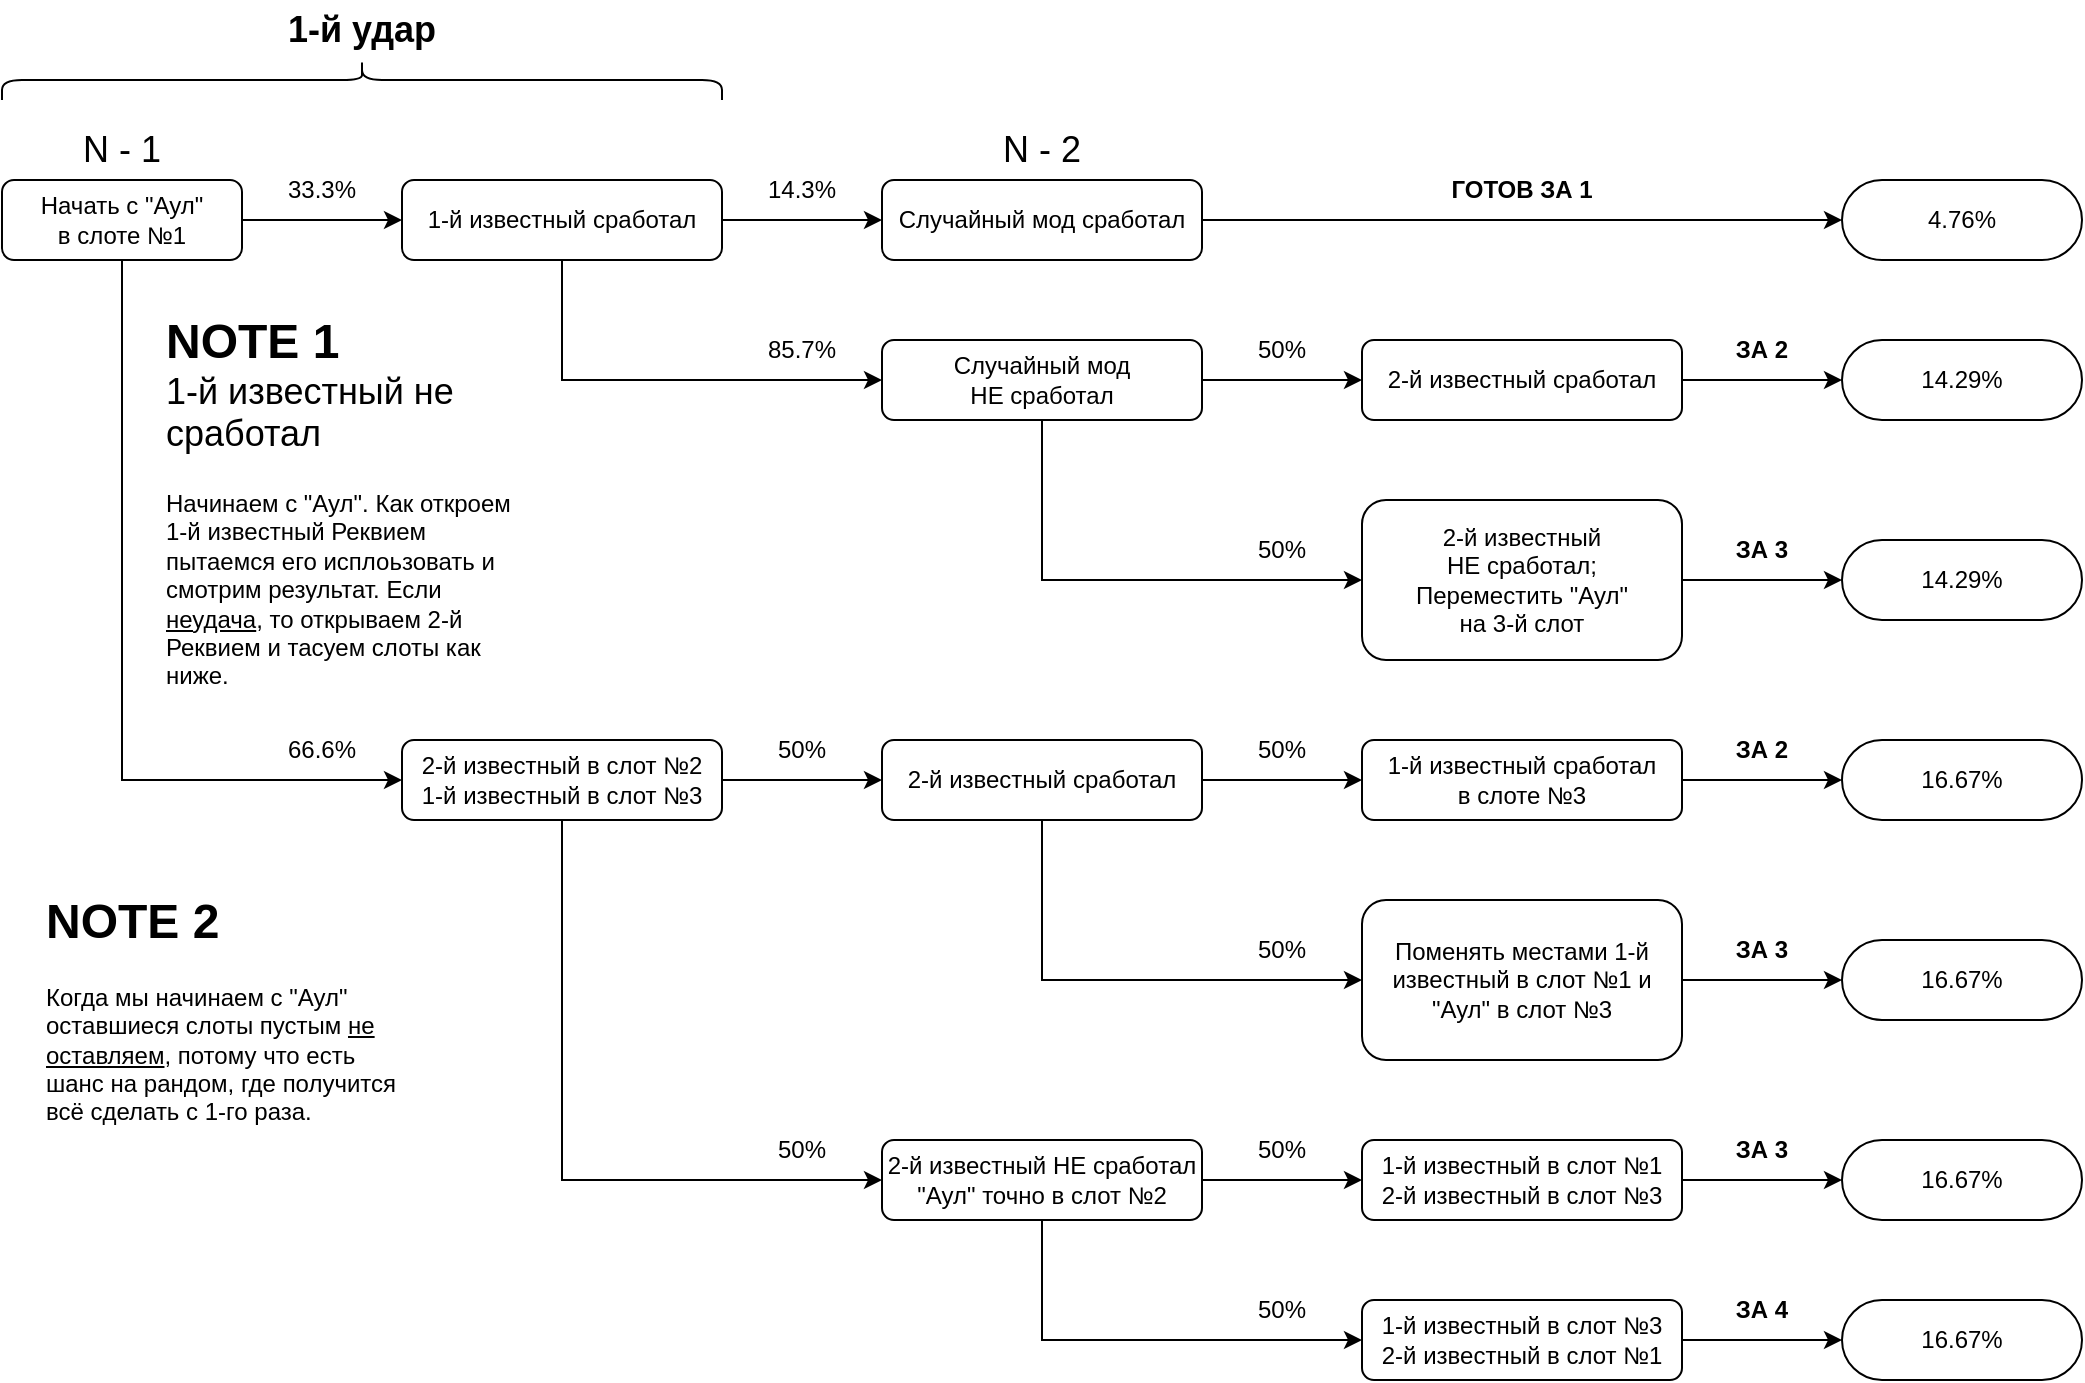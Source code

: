 <mxfile version="26.2.3">
  <diagram name="Страница — 1" id="rTsru66jcaErksvdFoFt">
    <mxGraphModel dx="1428" dy="1938" grid="1" gridSize="10" guides="1" tooltips="1" connect="1" arrows="1" fold="1" page="1" pageScale="1" pageWidth="827" pageHeight="1169" math="0" shadow="0">
      <root>
        <mxCell id="0" />
        <mxCell id="1" parent="0" />
        <mxCell id="97fda4tvgliUyuYsYdo3-4" style="edgeStyle=orthogonalEdgeStyle;rounded=0;orthogonalLoop=1;jettySize=auto;html=1;exitX=1;exitY=0.5;exitDx=0;exitDy=0;" parent="1" source="97fda4tvgliUyuYsYdo3-1" target="97fda4tvgliUyuYsYdo3-2" edge="1">
          <mxGeometry relative="1" as="geometry" />
        </mxCell>
        <mxCell id="uQOkkvbZhb9CwiOwtQ7e-18" style="edgeStyle=orthogonalEdgeStyle;rounded=0;orthogonalLoop=1;jettySize=auto;html=1;exitX=0.5;exitY=1;exitDx=0;exitDy=0;entryX=0;entryY=0.5;entryDx=0;entryDy=0;" edge="1" parent="1" source="97fda4tvgliUyuYsYdo3-1" target="uQOkkvbZhb9CwiOwtQ7e-17">
          <mxGeometry relative="1" as="geometry" />
        </mxCell>
        <mxCell id="97fda4tvgliUyuYsYdo3-1" value="&lt;div&gt;Начать с &quot;Аул&quot;&lt;/div&gt;&lt;div&gt;в слоте №1&lt;/div&gt;" style="rounded=1;whiteSpace=wrap;html=1;" parent="1" vertex="1">
          <mxGeometry x="40" y="40" width="120" height="40" as="geometry" />
        </mxCell>
        <mxCell id="97fda4tvgliUyuYsYdo3-6" style="edgeStyle=orthogonalEdgeStyle;rounded=0;orthogonalLoop=1;jettySize=auto;html=1;exitX=1;exitY=0.5;exitDx=0;exitDy=0;entryX=0;entryY=0.5;entryDx=0;entryDy=0;" parent="1" source="97fda4tvgliUyuYsYdo3-2" target="97fda4tvgliUyuYsYdo3-5" edge="1">
          <mxGeometry relative="1" as="geometry" />
        </mxCell>
        <mxCell id="uQOkkvbZhb9CwiOwtQ7e-4" style="edgeStyle=orthogonalEdgeStyle;rounded=0;orthogonalLoop=1;jettySize=auto;html=1;exitX=0.5;exitY=1;exitDx=0;exitDy=0;entryX=0;entryY=0.5;entryDx=0;entryDy=0;" edge="1" parent="1" source="97fda4tvgliUyuYsYdo3-2" target="uQOkkvbZhb9CwiOwtQ7e-2">
          <mxGeometry relative="1" as="geometry" />
        </mxCell>
        <mxCell id="97fda4tvgliUyuYsYdo3-2" value="&lt;div&gt;1-й известный сработал&lt;/div&gt;" style="rounded=1;whiteSpace=wrap;html=1;" parent="1" vertex="1">
          <mxGeometry x="240" y="40" width="160" height="40" as="geometry" />
        </mxCell>
        <mxCell id="97fda4tvgliUyuYsYdo3-8" style="edgeStyle=orthogonalEdgeStyle;rounded=0;orthogonalLoop=1;jettySize=auto;html=1;exitX=1;exitY=0.5;exitDx=0;exitDy=0;entryX=0;entryY=0.5;entryDx=0;entryDy=0;" parent="1" source="97fda4tvgliUyuYsYdo3-5" target="97fda4tvgliUyuYsYdo3-7" edge="1">
          <mxGeometry relative="1" as="geometry" />
        </mxCell>
        <mxCell id="97fda4tvgliUyuYsYdo3-5" value="&lt;div&gt;Случайный мод сработал&lt;/div&gt;" style="rounded=1;whiteSpace=wrap;html=1;" parent="1" vertex="1">
          <mxGeometry x="480" y="40" width="160" height="40" as="geometry" />
        </mxCell>
        <mxCell id="97fda4tvgliUyuYsYdo3-7" value="4.76%" style="rounded=1;whiteSpace=wrap;html=1;arcSize=50;" parent="1" vertex="1">
          <mxGeometry x="960" y="40" width="120" height="40" as="geometry" />
        </mxCell>
        <mxCell id="97fda4tvgliUyuYsYdo3-9" value="85.7%" style="text;html=1;align=center;verticalAlign=middle;whiteSpace=wrap;rounded=0;" parent="1" vertex="1">
          <mxGeometry x="400" y="110" width="80" height="30" as="geometry" />
        </mxCell>
        <mxCell id="97fda4tvgliUyuYsYdo3-10" value="33.3%" style="text;html=1;align=center;verticalAlign=middle;whiteSpace=wrap;rounded=0;" parent="1" vertex="1">
          <mxGeometry x="160" y="30" width="80" height="30" as="geometry" />
        </mxCell>
        <mxCell id="uQOkkvbZhb9CwiOwtQ7e-1" value="&lt;b&gt;ГОТОВ ЗА 1&lt;/b&gt;" style="text;html=1;align=center;verticalAlign=middle;whiteSpace=wrap;rounded=0;" vertex="1" parent="1">
          <mxGeometry x="640" y="30" width="320" height="30" as="geometry" />
        </mxCell>
        <mxCell id="uQOkkvbZhb9CwiOwtQ7e-7" style="edgeStyle=orthogonalEdgeStyle;rounded=0;orthogonalLoop=1;jettySize=auto;html=1;exitX=1;exitY=0.5;exitDx=0;exitDy=0;entryX=0;entryY=0.5;entryDx=0;entryDy=0;" edge="1" parent="1" source="uQOkkvbZhb9CwiOwtQ7e-2" target="uQOkkvbZhb9CwiOwtQ7e-6">
          <mxGeometry relative="1" as="geometry" />
        </mxCell>
        <mxCell id="uQOkkvbZhb9CwiOwtQ7e-13" style="edgeStyle=orthogonalEdgeStyle;rounded=0;orthogonalLoop=1;jettySize=auto;html=1;exitX=0.5;exitY=1;exitDx=0;exitDy=0;entryX=0;entryY=0.5;entryDx=0;entryDy=0;" edge="1" parent="1" source="uQOkkvbZhb9CwiOwtQ7e-2" target="uQOkkvbZhb9CwiOwtQ7e-10">
          <mxGeometry relative="1" as="geometry" />
        </mxCell>
        <mxCell id="uQOkkvbZhb9CwiOwtQ7e-2" value="&lt;div&gt;Случайный мод&lt;/div&gt;&lt;div&gt;НЕ сработал&lt;/div&gt;" style="rounded=1;whiteSpace=wrap;html=1;" vertex="1" parent="1">
          <mxGeometry x="480" y="120" width="160" height="40" as="geometry" />
        </mxCell>
        <mxCell id="uQOkkvbZhb9CwiOwtQ7e-5" value="14.3%" style="text;html=1;align=center;verticalAlign=middle;whiteSpace=wrap;rounded=0;" vertex="1" parent="1">
          <mxGeometry x="400" y="30" width="80" height="30" as="geometry" />
        </mxCell>
        <mxCell id="uQOkkvbZhb9CwiOwtQ7e-9" style="edgeStyle=orthogonalEdgeStyle;rounded=0;orthogonalLoop=1;jettySize=auto;html=1;exitX=1;exitY=0.5;exitDx=0;exitDy=0;entryX=0;entryY=0.5;entryDx=0;entryDy=0;" edge="1" parent="1" source="uQOkkvbZhb9CwiOwtQ7e-6" target="uQOkkvbZhb9CwiOwtQ7e-8">
          <mxGeometry relative="1" as="geometry" />
        </mxCell>
        <mxCell id="uQOkkvbZhb9CwiOwtQ7e-6" value="&lt;div&gt;2-й известный сработал&lt;/div&gt;" style="rounded=1;whiteSpace=wrap;html=1;" vertex="1" parent="1">
          <mxGeometry x="720" y="120" width="160" height="40" as="geometry" />
        </mxCell>
        <mxCell id="uQOkkvbZhb9CwiOwtQ7e-8" value="14.29%" style="rounded=1;whiteSpace=wrap;html=1;arcSize=50;" vertex="1" parent="1">
          <mxGeometry x="960" y="120" width="120" height="40" as="geometry" />
        </mxCell>
        <mxCell id="uQOkkvbZhb9CwiOwtQ7e-12" style="edgeStyle=orthogonalEdgeStyle;rounded=0;orthogonalLoop=1;jettySize=auto;html=1;exitX=1;exitY=0.5;exitDx=0;exitDy=0;entryX=0;entryY=0.5;entryDx=0;entryDy=0;" edge="1" parent="1" source="uQOkkvbZhb9CwiOwtQ7e-10" target="uQOkkvbZhb9CwiOwtQ7e-11">
          <mxGeometry relative="1" as="geometry" />
        </mxCell>
        <mxCell id="uQOkkvbZhb9CwiOwtQ7e-10" value="&lt;div&gt;2-й известный&lt;/div&gt;&lt;div&gt;НЕ сработал;&lt;/div&gt;&lt;div&gt;Переместить &quot;Аул&quot;&lt;/div&gt;&lt;div&gt;на 3-й слот&lt;/div&gt;" style="rounded=1;whiteSpace=wrap;html=1;" vertex="1" parent="1">
          <mxGeometry x="720" y="200" width="160" height="80" as="geometry" />
        </mxCell>
        <mxCell id="uQOkkvbZhb9CwiOwtQ7e-11" value="14.29%" style="rounded=1;whiteSpace=wrap;html=1;arcSize=50;" vertex="1" parent="1">
          <mxGeometry x="960" y="220" width="120" height="40" as="geometry" />
        </mxCell>
        <mxCell id="uQOkkvbZhb9CwiOwtQ7e-25" style="edgeStyle=orthogonalEdgeStyle;rounded=0;orthogonalLoop=1;jettySize=auto;html=1;exitX=1;exitY=0.5;exitDx=0;exitDy=0;entryX=0;entryY=0.5;entryDx=0;entryDy=0;" edge="1" parent="1" source="uQOkkvbZhb9CwiOwtQ7e-14" target="uQOkkvbZhb9CwiOwtQ7e-23">
          <mxGeometry relative="1" as="geometry" />
        </mxCell>
        <mxCell id="uQOkkvbZhb9CwiOwtQ7e-14" value="&lt;div&gt;1-й известный сработал&lt;/div&gt;&lt;div&gt;в слоте №3&lt;/div&gt;" style="rounded=1;whiteSpace=wrap;html=1;" vertex="1" parent="1">
          <mxGeometry x="720" y="320" width="160" height="40" as="geometry" />
        </mxCell>
        <mxCell id="uQOkkvbZhb9CwiOwtQ7e-20" style="edgeStyle=orthogonalEdgeStyle;rounded=0;orthogonalLoop=1;jettySize=auto;html=1;exitX=1;exitY=0.5;exitDx=0;exitDy=0;entryX=0;entryY=0.5;entryDx=0;entryDy=0;" edge="1" parent="1" source="uQOkkvbZhb9CwiOwtQ7e-16" target="uQOkkvbZhb9CwiOwtQ7e-14">
          <mxGeometry relative="1" as="geometry" />
        </mxCell>
        <mxCell id="uQOkkvbZhb9CwiOwtQ7e-22" style="edgeStyle=orthogonalEdgeStyle;rounded=0;orthogonalLoop=1;jettySize=auto;html=1;exitX=0.5;exitY=1;exitDx=0;exitDy=0;entryX=0;entryY=0.5;entryDx=0;entryDy=0;" edge="1" parent="1" source="uQOkkvbZhb9CwiOwtQ7e-16" target="uQOkkvbZhb9CwiOwtQ7e-21">
          <mxGeometry relative="1" as="geometry" />
        </mxCell>
        <mxCell id="uQOkkvbZhb9CwiOwtQ7e-16" value="&lt;div&gt;2-й известный сработал&lt;/div&gt;" style="rounded=1;whiteSpace=wrap;html=1;" vertex="1" parent="1">
          <mxGeometry x="480" y="320" width="160" height="40" as="geometry" />
        </mxCell>
        <mxCell id="uQOkkvbZhb9CwiOwtQ7e-19" style="edgeStyle=orthogonalEdgeStyle;rounded=0;orthogonalLoop=1;jettySize=auto;html=1;exitX=1;exitY=0.5;exitDx=0;exitDy=0;entryX=0;entryY=0.5;entryDx=0;entryDy=0;" edge="1" parent="1" source="uQOkkvbZhb9CwiOwtQ7e-17" target="uQOkkvbZhb9CwiOwtQ7e-16">
          <mxGeometry relative="1" as="geometry" />
        </mxCell>
        <mxCell id="uQOkkvbZhb9CwiOwtQ7e-34" style="edgeStyle=orthogonalEdgeStyle;rounded=0;orthogonalLoop=1;jettySize=auto;html=1;exitX=0.5;exitY=1;exitDx=0;exitDy=0;entryX=0;entryY=0.5;entryDx=0;entryDy=0;" edge="1" parent="1" source="uQOkkvbZhb9CwiOwtQ7e-17" target="uQOkkvbZhb9CwiOwtQ7e-29">
          <mxGeometry relative="1" as="geometry" />
        </mxCell>
        <mxCell id="uQOkkvbZhb9CwiOwtQ7e-17" value="&lt;div&gt;2-й известный в слот №2&lt;/div&gt;&lt;div&gt;&lt;div&gt;1-й известный в слот №3&lt;/div&gt;&lt;/div&gt;" style="rounded=1;whiteSpace=wrap;html=1;" vertex="1" parent="1">
          <mxGeometry x="240" y="320" width="160" height="40" as="geometry" />
        </mxCell>
        <mxCell id="uQOkkvbZhb9CwiOwtQ7e-26" style="edgeStyle=orthogonalEdgeStyle;rounded=0;orthogonalLoop=1;jettySize=auto;html=1;exitX=1;exitY=0.5;exitDx=0;exitDy=0;entryX=0;entryY=0.5;entryDx=0;entryDy=0;" edge="1" parent="1" source="uQOkkvbZhb9CwiOwtQ7e-21" target="uQOkkvbZhb9CwiOwtQ7e-24">
          <mxGeometry relative="1" as="geometry" />
        </mxCell>
        <mxCell id="uQOkkvbZhb9CwiOwtQ7e-21" value="&lt;div&gt;Поменять местами 1-й&lt;/div&gt;&lt;div&gt;известный в слот №1 и&lt;/div&gt;&lt;div&gt;&quot;Аул&quot; в слот №3&lt;/div&gt;" style="rounded=1;whiteSpace=wrap;html=1;" vertex="1" parent="1">
          <mxGeometry x="720" y="400" width="160" height="80" as="geometry" />
        </mxCell>
        <mxCell id="uQOkkvbZhb9CwiOwtQ7e-23" value="16.67%" style="rounded=1;whiteSpace=wrap;html=1;arcSize=50;" vertex="1" parent="1">
          <mxGeometry x="960" y="320" width="120" height="40" as="geometry" />
        </mxCell>
        <mxCell id="uQOkkvbZhb9CwiOwtQ7e-24" value="16.67%" style="rounded=1;whiteSpace=wrap;html=1;arcSize=50;" vertex="1" parent="1">
          <mxGeometry x="960" y="420" width="120" height="40" as="geometry" />
        </mxCell>
        <mxCell id="uQOkkvbZhb9CwiOwtQ7e-27" value="50%" style="text;html=1;align=center;verticalAlign=middle;whiteSpace=wrap;rounded=0;" vertex="1" parent="1">
          <mxGeometry x="400" y="310" width="80" height="30" as="geometry" />
        </mxCell>
        <mxCell id="uQOkkvbZhb9CwiOwtQ7e-35" style="edgeStyle=orthogonalEdgeStyle;rounded=0;orthogonalLoop=1;jettySize=auto;html=1;exitX=1;exitY=0.5;exitDx=0;exitDy=0;entryX=0;entryY=0.5;entryDx=0;entryDy=0;" edge="1" parent="1" source="uQOkkvbZhb9CwiOwtQ7e-29" target="uQOkkvbZhb9CwiOwtQ7e-30">
          <mxGeometry relative="1" as="geometry" />
        </mxCell>
        <mxCell id="uQOkkvbZhb9CwiOwtQ7e-36" style="edgeStyle=orthogonalEdgeStyle;rounded=0;orthogonalLoop=1;jettySize=auto;html=1;exitX=0.5;exitY=1;exitDx=0;exitDy=0;entryX=0;entryY=0.5;entryDx=0;entryDy=0;" edge="1" parent="1" source="uQOkkvbZhb9CwiOwtQ7e-29" target="uQOkkvbZhb9CwiOwtQ7e-31">
          <mxGeometry relative="1" as="geometry" />
        </mxCell>
        <mxCell id="uQOkkvbZhb9CwiOwtQ7e-29" value="&lt;div&gt;2-й известный НЕ сработал&lt;/div&gt;&lt;div&gt;&quot;Аул&quot; точно в слот №2&lt;/div&gt;" style="rounded=1;whiteSpace=wrap;html=1;" vertex="1" parent="1">
          <mxGeometry x="480" y="520" width="160" height="40" as="geometry" />
        </mxCell>
        <mxCell id="uQOkkvbZhb9CwiOwtQ7e-37" style="edgeStyle=orthogonalEdgeStyle;rounded=0;orthogonalLoop=1;jettySize=auto;html=1;exitX=1;exitY=0.5;exitDx=0;exitDy=0;entryX=0;entryY=0.5;entryDx=0;entryDy=0;" edge="1" parent="1" source="uQOkkvbZhb9CwiOwtQ7e-30" target="uQOkkvbZhb9CwiOwtQ7e-32">
          <mxGeometry relative="1" as="geometry" />
        </mxCell>
        <mxCell id="uQOkkvbZhb9CwiOwtQ7e-30" value="&lt;div&gt;1-й известный в слот №1&lt;/div&gt;&lt;div&gt;2-й известный в слот №3&lt;/div&gt;" style="rounded=1;whiteSpace=wrap;html=1;" vertex="1" parent="1">
          <mxGeometry x="720" y="520" width="160" height="40" as="geometry" />
        </mxCell>
        <mxCell id="uQOkkvbZhb9CwiOwtQ7e-38" style="edgeStyle=orthogonalEdgeStyle;rounded=0;orthogonalLoop=1;jettySize=auto;html=1;exitX=1;exitY=0.5;exitDx=0;exitDy=0;entryX=0;entryY=0.5;entryDx=0;entryDy=0;" edge="1" parent="1" source="uQOkkvbZhb9CwiOwtQ7e-31" target="uQOkkvbZhb9CwiOwtQ7e-33">
          <mxGeometry relative="1" as="geometry" />
        </mxCell>
        <mxCell id="uQOkkvbZhb9CwiOwtQ7e-31" value="&lt;div&gt;1-й известный в слот №3&lt;/div&gt;&lt;div&gt;2-й известный в слот №1&lt;/div&gt;" style="rounded=1;whiteSpace=wrap;html=1;" vertex="1" parent="1">
          <mxGeometry x="720" y="600" width="160" height="40" as="geometry" />
        </mxCell>
        <mxCell id="uQOkkvbZhb9CwiOwtQ7e-32" value="16.67%" style="rounded=1;whiteSpace=wrap;html=1;arcSize=50;" vertex="1" parent="1">
          <mxGeometry x="960" y="520" width="120" height="40" as="geometry" />
        </mxCell>
        <mxCell id="uQOkkvbZhb9CwiOwtQ7e-33" value="16.67%" style="rounded=1;whiteSpace=wrap;html=1;arcSize=50;" vertex="1" parent="1">
          <mxGeometry x="960" y="600" width="120" height="40" as="geometry" />
        </mxCell>
        <mxCell id="uQOkkvbZhb9CwiOwtQ7e-39" value="&lt;b&gt;ЗА 2&lt;/b&gt;" style="text;html=1;align=center;verticalAlign=middle;whiteSpace=wrap;rounded=0;" vertex="1" parent="1">
          <mxGeometry x="880" y="110" width="80" height="30" as="geometry" />
        </mxCell>
        <mxCell id="uQOkkvbZhb9CwiOwtQ7e-40" value="&lt;b&gt;ЗА 2&lt;/b&gt;" style="text;html=1;align=center;verticalAlign=middle;whiteSpace=wrap;rounded=0;" vertex="1" parent="1">
          <mxGeometry x="880" y="310" width="80" height="30" as="geometry" />
        </mxCell>
        <mxCell id="uQOkkvbZhb9CwiOwtQ7e-41" value="&lt;b&gt;ЗА 3&lt;/b&gt;" style="text;html=1;align=center;verticalAlign=middle;whiteSpace=wrap;rounded=0;" vertex="1" parent="1">
          <mxGeometry x="880" y="210" width="80" height="30" as="geometry" />
        </mxCell>
        <mxCell id="uQOkkvbZhb9CwiOwtQ7e-42" value="&lt;b&gt;ЗА 3&lt;/b&gt;" style="text;html=1;align=center;verticalAlign=middle;whiteSpace=wrap;rounded=0;" vertex="1" parent="1">
          <mxGeometry x="880" y="410" width="80" height="30" as="geometry" />
        </mxCell>
        <mxCell id="uQOkkvbZhb9CwiOwtQ7e-44" value="&lt;b&gt;ЗА 3&lt;/b&gt;" style="text;html=1;align=center;verticalAlign=middle;whiteSpace=wrap;rounded=0;" vertex="1" parent="1">
          <mxGeometry x="880" y="510" width="80" height="30" as="geometry" />
        </mxCell>
        <mxCell id="uQOkkvbZhb9CwiOwtQ7e-45" value="&lt;b&gt;ЗА 4&lt;/b&gt;" style="text;html=1;align=center;verticalAlign=middle;whiteSpace=wrap;rounded=0;" vertex="1" parent="1">
          <mxGeometry x="880" y="590" width="80" height="30" as="geometry" />
        </mxCell>
        <mxCell id="uQOkkvbZhb9CwiOwtQ7e-46" value="66.6%" style="text;html=1;align=center;verticalAlign=middle;whiteSpace=wrap;rounded=0;" vertex="1" parent="1">
          <mxGeometry x="160" y="310" width="80" height="30" as="geometry" />
        </mxCell>
        <mxCell id="uQOkkvbZhb9CwiOwtQ7e-47" value="50%" style="text;html=1;align=center;verticalAlign=middle;whiteSpace=wrap;rounded=0;" vertex="1" parent="1">
          <mxGeometry x="400" y="510" width="80" height="30" as="geometry" />
        </mxCell>
        <mxCell id="uQOkkvbZhb9CwiOwtQ7e-48" value="50%" style="text;html=1;align=center;verticalAlign=middle;whiteSpace=wrap;rounded=0;" vertex="1" parent="1">
          <mxGeometry x="640" y="310" width="80" height="30" as="geometry" />
        </mxCell>
        <mxCell id="uQOkkvbZhb9CwiOwtQ7e-50" value="50%" style="text;html=1;align=center;verticalAlign=middle;whiteSpace=wrap;rounded=0;" vertex="1" parent="1">
          <mxGeometry x="640" y="410" width="80" height="30" as="geometry" />
        </mxCell>
        <mxCell id="uQOkkvbZhb9CwiOwtQ7e-51" value="50%" style="text;html=1;align=center;verticalAlign=middle;whiteSpace=wrap;rounded=0;" vertex="1" parent="1">
          <mxGeometry x="640" y="510" width="80" height="30" as="geometry" />
        </mxCell>
        <mxCell id="uQOkkvbZhb9CwiOwtQ7e-52" value="50%" style="text;html=1;align=center;verticalAlign=middle;whiteSpace=wrap;rounded=0;" vertex="1" parent="1">
          <mxGeometry x="640" y="590" width="80" height="30" as="geometry" />
        </mxCell>
        <mxCell id="uQOkkvbZhb9CwiOwtQ7e-55" value="50%" style="text;html=1;align=center;verticalAlign=middle;whiteSpace=wrap;rounded=0;" vertex="1" parent="1">
          <mxGeometry x="640" y="210" width="80" height="30" as="geometry" />
        </mxCell>
        <mxCell id="uQOkkvbZhb9CwiOwtQ7e-56" value="50%" style="text;html=1;align=center;verticalAlign=middle;whiteSpace=wrap;rounded=0;" vertex="1" parent="1">
          <mxGeometry x="640" y="110" width="80" height="30" as="geometry" />
        </mxCell>
        <mxCell id="uQOkkvbZhb9CwiOwtQ7e-57" value="" style="shape=curlyBracket;whiteSpace=wrap;html=1;rounded=1;labelPosition=left;verticalLabelPosition=middle;align=right;verticalAlign=middle;direction=south;" vertex="1" parent="1">
          <mxGeometry x="40" y="-20" width="360" height="20" as="geometry" />
        </mxCell>
        <mxCell id="uQOkkvbZhb9CwiOwtQ7e-58" value="&lt;b&gt;&lt;font style=&quot;font-size: 18px;&quot;&gt;1-й удар&lt;/font&gt;&lt;/b&gt;" style="text;html=1;align=center;verticalAlign=middle;whiteSpace=wrap;rounded=0;" vertex="1" parent="1">
          <mxGeometry x="170" y="-50" width="100" height="30" as="geometry" />
        </mxCell>
        <mxCell id="uQOkkvbZhb9CwiOwtQ7e-59" value="&lt;div&gt;&lt;font style=&quot;font-size: 24px;&quot;&gt;&lt;b&gt;NOTE 1&lt;/b&gt;&lt;/font&gt;&lt;/div&gt;&lt;div&gt;&lt;font style=&quot;font-size: 18px;&quot;&gt;1-й известный не&amp;nbsp;&lt;/font&gt;&lt;/div&gt;&lt;div&gt;&lt;font style=&quot;font-size: 18px;&quot;&gt;сработал&lt;/font&gt;&lt;/div&gt;&lt;h1 style=&quot;margin-top: 0px;&quot;&gt;&lt;/h1&gt;&lt;p&gt;Начинаем с &quot;Аул&quot;. Как откроем 1-й известный Реквием пытаемся его исплоьзовать и смотрим результат. Если &lt;u&gt;неудача&lt;/u&gt;, то открываем 2-й Реквием и тасуем слоты как ниже.&lt;/p&gt;" style="text;html=1;whiteSpace=wrap;overflow=hidden;rounded=0;" vertex="1" parent="1">
          <mxGeometry x="120" y="100" width="180" height="200" as="geometry" />
        </mxCell>
        <mxCell id="uQOkkvbZhb9CwiOwtQ7e-61" value="&lt;font style=&quot;font-size: 18px;&quot;&gt;N - 2&lt;/font&gt;" style="text;html=1;align=center;verticalAlign=middle;whiteSpace=wrap;rounded=0;" vertex="1" parent="1">
          <mxGeometry x="520" y="10" width="80" height="30" as="geometry" />
        </mxCell>
        <mxCell id="uQOkkvbZhb9CwiOwtQ7e-62" value="&lt;font style=&quot;font-size: 18px;&quot;&gt;N - &lt;font&gt;1&lt;/font&gt;&lt;/font&gt;" style="text;html=1;align=center;verticalAlign=middle;whiteSpace=wrap;rounded=0;" vertex="1" parent="1">
          <mxGeometry x="60" y="10" width="80" height="30" as="geometry" />
        </mxCell>
        <mxCell id="uQOkkvbZhb9CwiOwtQ7e-63" value="&lt;h1 style=&quot;margin-top: 0px;&quot;&gt;NOTE 2&lt;/h1&gt;&lt;p&gt;Когда мы начинаем с &quot;Аул&quot; оставшиеся слоты пустым &lt;u&gt;не оставляем&lt;/u&gt;, потому что есть шанс на рандом, где получится всё сделать с 1-го раза.&lt;/p&gt;" style="text;html=1;whiteSpace=wrap;overflow=hidden;rounded=0;" vertex="1" parent="1">
          <mxGeometry x="60" y="390" width="180" height="130" as="geometry" />
        </mxCell>
      </root>
    </mxGraphModel>
  </diagram>
</mxfile>
